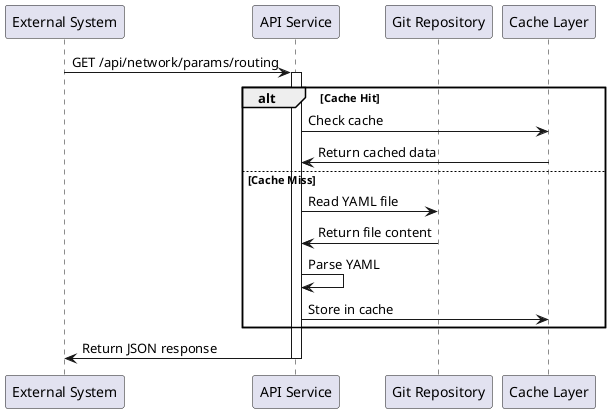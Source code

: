 @startuml API Request Flow
participant "External System" as ext
participant "API Service" as api
participant "Git Repository" as git
participant "Cache Layer" as cache

ext -> api: GET /api/network/params/routing
activate api

alt Cache Hit
    api -> cache: Check cache
    cache -> api: Return cached data
else Cache Miss
    api -> git: Read YAML file
    git -> api: Return file content
    api -> api: Parse YAML
    api -> cache: Store in cache
end

api -> ext: Return JSON response
deactivate api
@enduml
